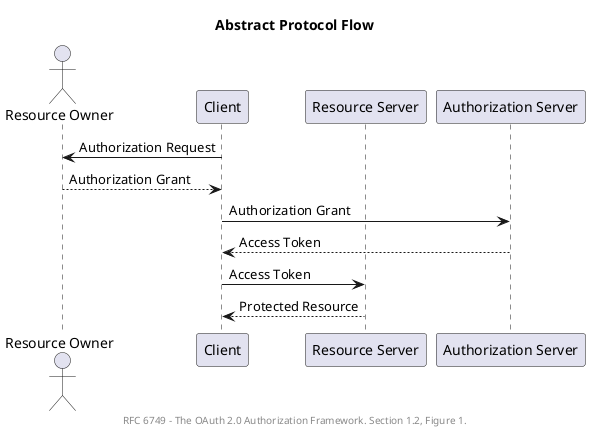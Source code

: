 @startuml Abstract Protocol Flow

title Abstract Protocol Flow
footer RFC 6749 - The OAuth 2.0 Authorization Framework. Section 1.2, Figure 1.

actor "Resource Owner" order 1
participant "Client" order 2
participant "Resource Server" order 3
participant "Authorization Server" order 4

"Client" -> "Resource Owner" : Authorization Request
"Resource Owner" --> "Client" : Authorization Grant

"Client" -> "Authorization Server" : Authorization Grant
"Authorization Server" --> "Client" : Access Token

"Client" -> "Resource Server" : Access Token
"Resource Server" --> "Client" : Protected Resource

@enduml

